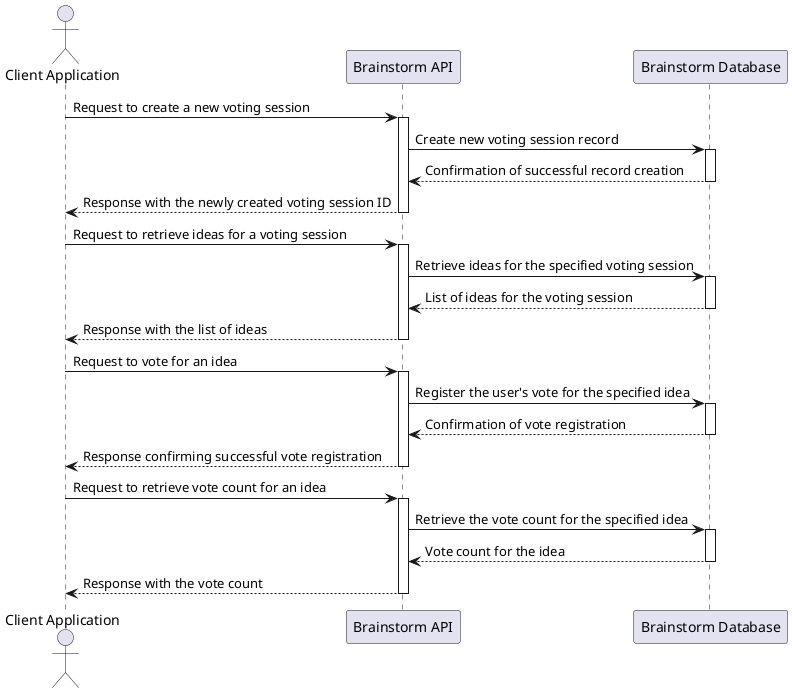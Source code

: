 @startuml

actor ClientApp as "Client Application"
participant "Brainstorm API" as API
participant "Brainstorm Database" as Database

ClientApp -> API: Request to create a new voting session
activate API
API -> Database: Create new voting session record
activate Database
Database --> API: Confirmation of successful record creation
deactivate Database
API --> ClientApp: Response with the newly created voting session ID
deactivate API

ClientApp -> API: Request to retrieve ideas for a voting session
activate API
API -> Database: Retrieve ideas for the specified voting session
activate Database
Database --> API: List of ideas for the voting session
deactivate Database
API --> ClientApp: Response with the list of ideas
deactivate API

ClientApp -> API: Request to vote for an idea
activate API
API -> Database: Register the user's vote for the specified idea
activate Database
Database --> API: Confirmation of vote registration
deactivate Database
API --> ClientApp: Response confirming successful vote registration
deactivate API

ClientApp -> API: Request to retrieve vote count for an idea
activate API
API -> Database: Retrieve the vote count for the specified idea
activate Database
Database --> API: Vote count for the idea
deactivate Database
API --> ClientApp: Response with the vote count
deactivate API

@enduml

